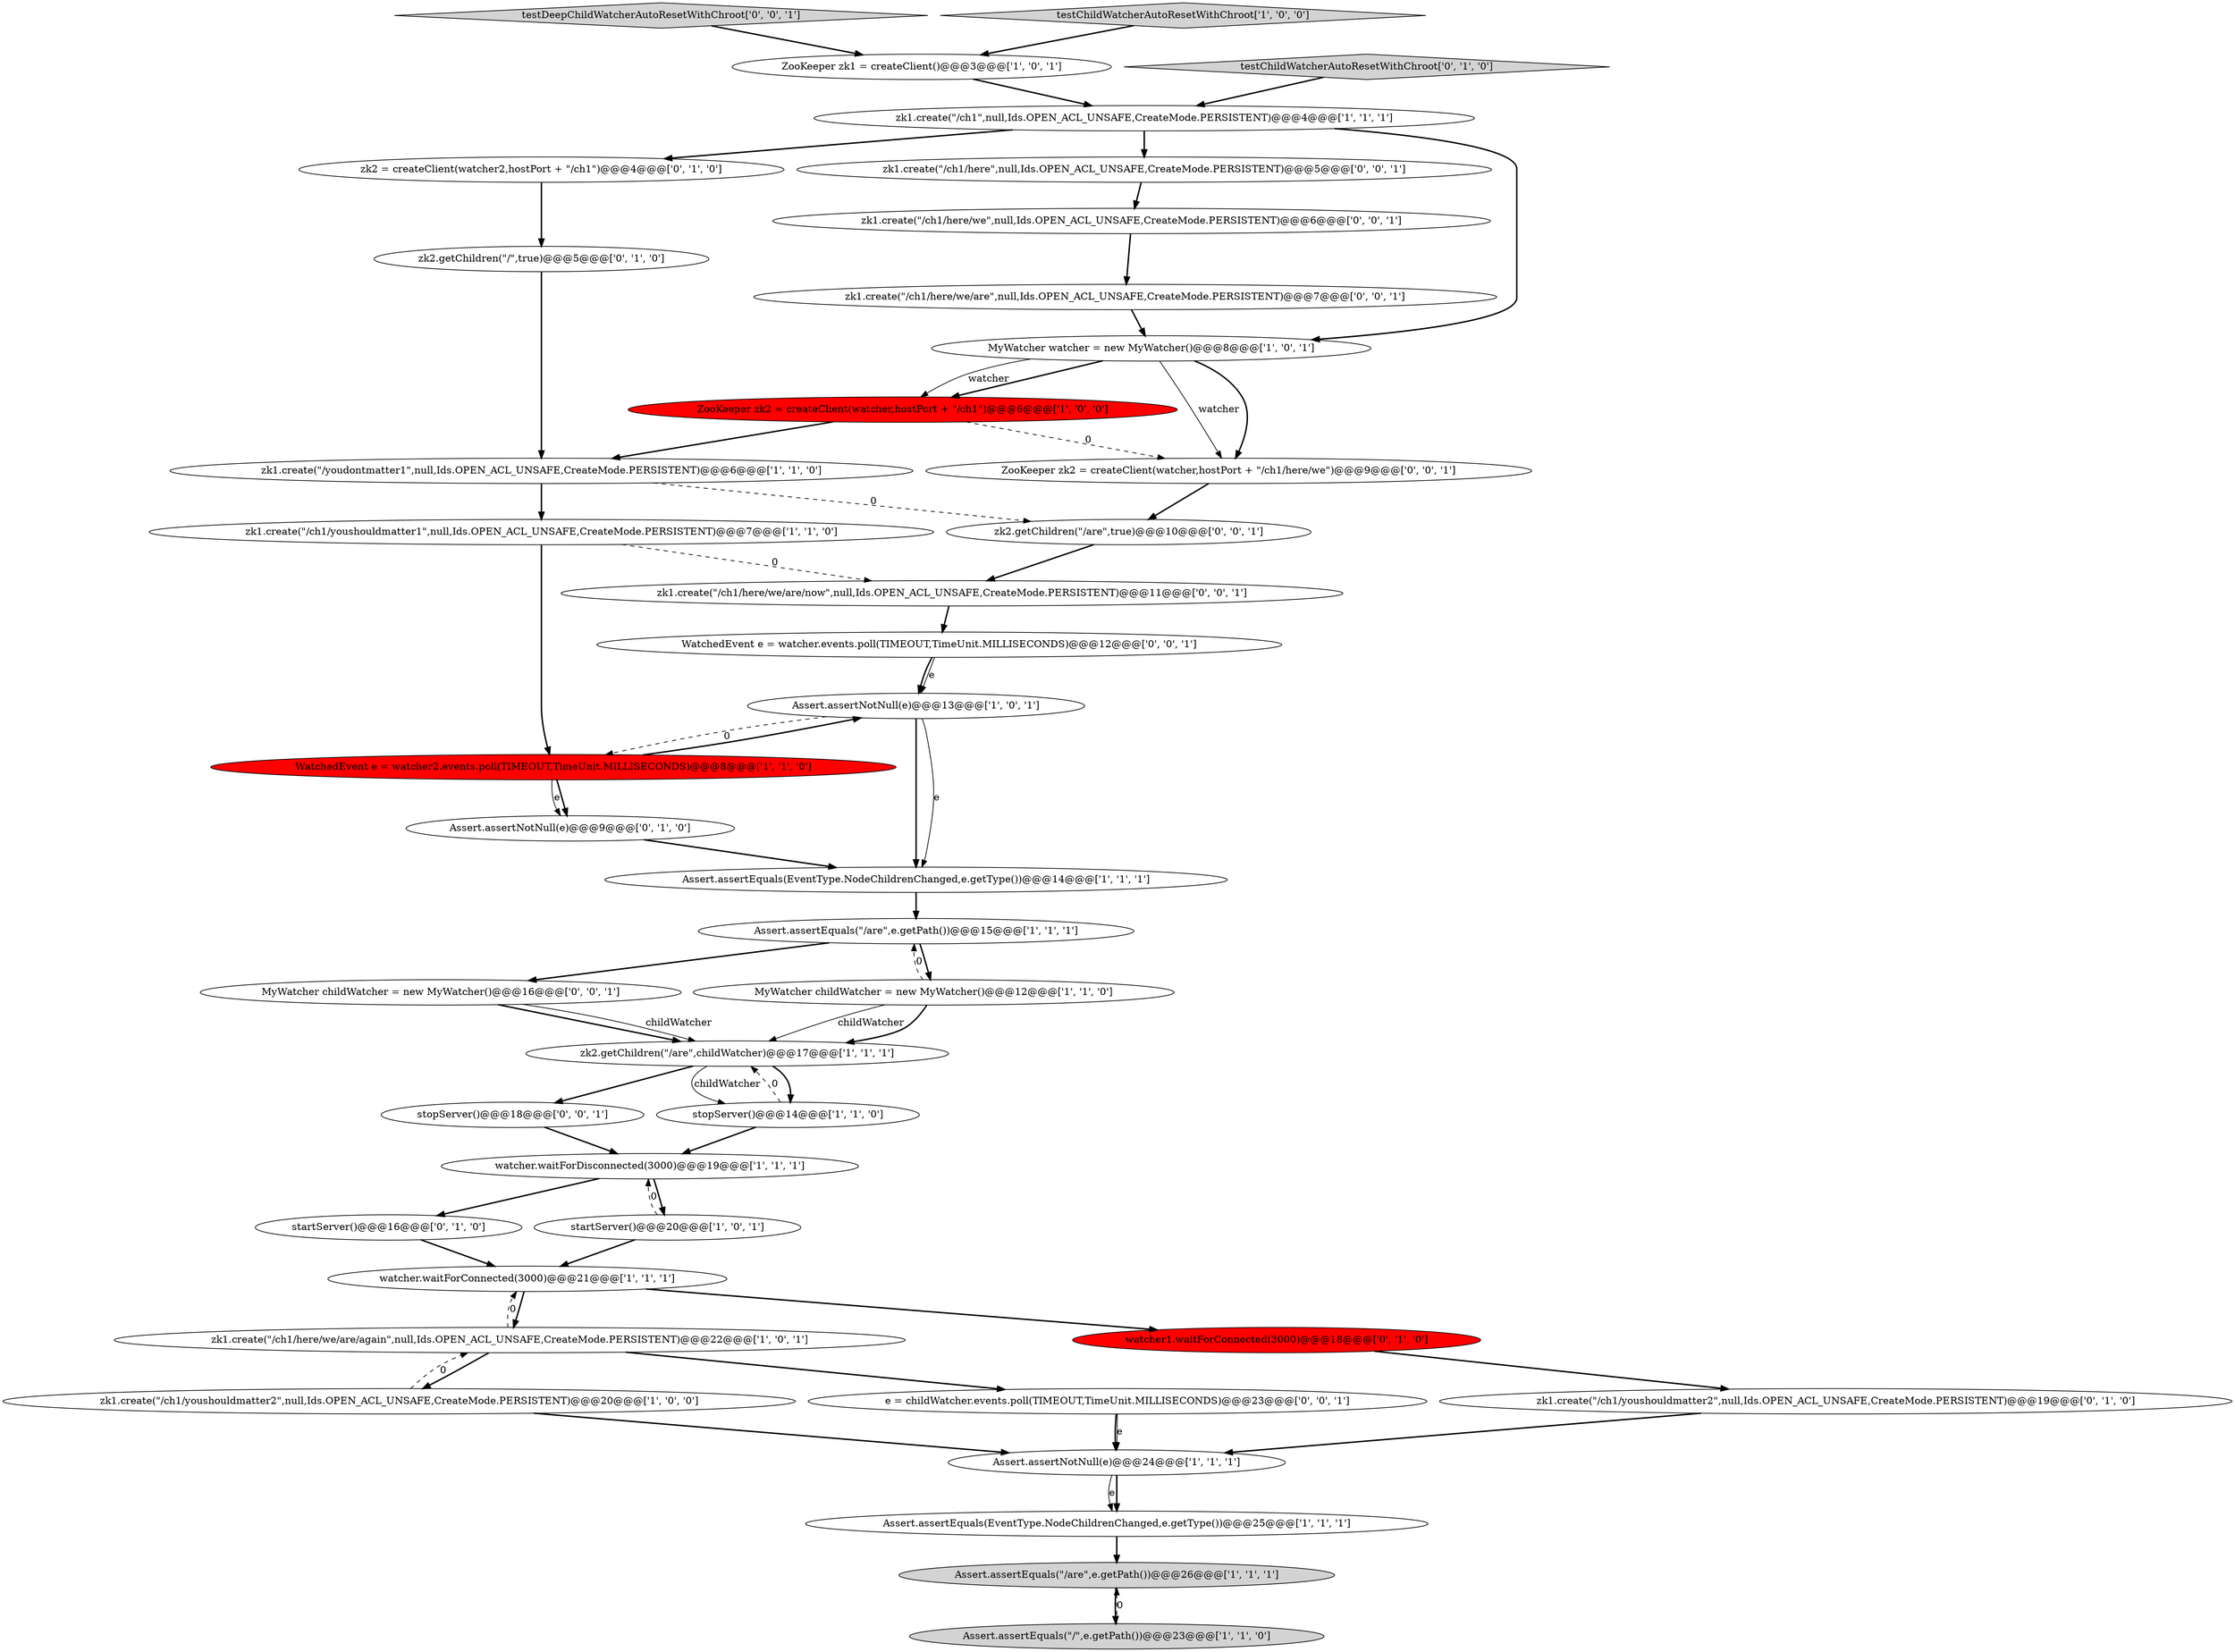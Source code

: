 digraph {
32 [style = filled, label = "WatchedEvent e = watcher.events.poll(TIMEOUT,TimeUnit.MILLISECONDS)@@@12@@@['0', '0', '1']", fillcolor = white, shape = ellipse image = "AAA0AAABBB3BBB"];
6 [style = filled, label = "zk1.create(\"/ch1/youshouldmatter1\",null,Ids.OPEN_ACL_UNSAFE,CreateMode.PERSISTENT)@@@7@@@['1', '1', '0']", fillcolor = white, shape = ellipse image = "AAA0AAABBB1BBB"];
0 [style = filled, label = "zk2.getChildren(\"/are\",childWatcher)@@@17@@@['1', '1', '1']", fillcolor = white, shape = ellipse image = "AAA0AAABBB1BBB"];
26 [style = filled, label = "startServer()@@@16@@@['0', '1', '0']", fillcolor = white, shape = ellipse image = "AAA0AAABBB2BBB"];
12 [style = filled, label = "Assert.assertNotNull(e)@@@13@@@['1', '0', '1']", fillcolor = white, shape = ellipse image = "AAA0AAABBB1BBB"];
4 [style = filled, label = "zk1.create(\"/ch1\",null,Ids.OPEN_ACL_UNSAFE,CreateMode.PERSISTENT)@@@4@@@['1', '1', '1']", fillcolor = white, shape = ellipse image = "AAA0AAABBB1BBB"];
33 [style = filled, label = "stopServer()@@@18@@@['0', '0', '1']", fillcolor = white, shape = ellipse image = "AAA0AAABBB3BBB"];
1 [style = filled, label = "Assert.assertEquals(\"/are\",e.getPath())@@@26@@@['1', '1', '1']", fillcolor = lightgray, shape = ellipse image = "AAA0AAABBB1BBB"];
3 [style = filled, label = "zk1.create(\"/ch1/youshouldmatter2\",null,Ids.OPEN_ACL_UNSAFE,CreateMode.PERSISTENT)@@@20@@@['1', '0', '0']", fillcolor = white, shape = ellipse image = "AAA0AAABBB1BBB"];
24 [style = filled, label = "zk2.getChildren(\"/\",true)@@@5@@@['0', '1', '0']", fillcolor = white, shape = ellipse image = "AAA0AAABBB2BBB"];
8 [style = filled, label = "ZooKeeper zk1 = createClient()@@@3@@@['1', '0', '1']", fillcolor = white, shape = ellipse image = "AAA0AAABBB1BBB"];
25 [style = filled, label = "watcher1.waitForConnected(3000)@@@18@@@['0', '1', '0']", fillcolor = red, shape = ellipse image = "AAA1AAABBB2BBB"];
31 [style = filled, label = "testDeepChildWatcherAutoResetWithChroot['0', '0', '1']", fillcolor = lightgray, shape = diamond image = "AAA0AAABBB3BBB"];
17 [style = filled, label = "zk1.create(\"/ch1/here/we/are/again\",null,Ids.OPEN_ACL_UNSAFE,CreateMode.PERSISTENT)@@@22@@@['1', '0', '1']", fillcolor = white, shape = ellipse image = "AAA0AAABBB1BBB"];
34 [style = filled, label = "e = childWatcher.events.poll(TIMEOUT,TimeUnit.MILLISECONDS)@@@23@@@['0', '0', '1']", fillcolor = white, shape = ellipse image = "AAA0AAABBB3BBB"];
9 [style = filled, label = "WatchedEvent e = watcher2.events.poll(TIMEOUT,TimeUnit.MILLISECONDS)@@@8@@@['1', '1', '0']", fillcolor = red, shape = ellipse image = "AAA1AAABBB1BBB"];
39 [style = filled, label = "zk1.create(\"/ch1/here/we/are/now\",null,Ids.OPEN_ACL_UNSAFE,CreateMode.PERSISTENT)@@@11@@@['0', '0', '1']", fillcolor = white, shape = ellipse image = "AAA0AAABBB3BBB"];
10 [style = filled, label = "Assert.assertNotNull(e)@@@24@@@['1', '1', '1']", fillcolor = white, shape = ellipse image = "AAA0AAABBB1BBB"];
5 [style = filled, label = "Assert.assertEquals(\"/\",e.getPath())@@@23@@@['1', '1', '0']", fillcolor = lightgray, shape = ellipse image = "AAA0AAABBB1BBB"];
23 [style = filled, label = "zk1.create(\"/ch1/youshouldmatter2\",null,Ids.OPEN_ACL_UNSAFE,CreateMode.PERSISTENT)@@@19@@@['0', '1', '0']", fillcolor = white, shape = ellipse image = "AAA0AAABBB2BBB"];
29 [style = filled, label = "testChildWatcherAutoResetWithChroot['0', '1', '0']", fillcolor = lightgray, shape = diamond image = "AAA0AAABBB2BBB"];
16 [style = filled, label = "startServer()@@@20@@@['1', '0', '1']", fillcolor = white, shape = ellipse image = "AAA0AAABBB1BBB"];
27 [style = filled, label = "zk2 = createClient(watcher2,hostPort + \"/ch1\")@@@4@@@['0', '1', '0']", fillcolor = white, shape = ellipse image = "AAA0AAABBB2BBB"];
35 [style = filled, label = "MyWatcher childWatcher = new MyWatcher()@@@16@@@['0', '0', '1']", fillcolor = white, shape = ellipse image = "AAA0AAABBB3BBB"];
11 [style = filled, label = "Assert.assertEquals(EventType.NodeChildrenChanged,e.getType())@@@25@@@['1', '1', '1']", fillcolor = white, shape = ellipse image = "AAA0AAABBB1BBB"];
37 [style = filled, label = "ZooKeeper zk2 = createClient(watcher,hostPort + \"/ch1/here/we\")@@@9@@@['0', '0', '1']", fillcolor = white, shape = ellipse image = "AAA0AAABBB3BBB"];
15 [style = filled, label = "watcher.waitForDisconnected(3000)@@@19@@@['1', '1', '1']", fillcolor = white, shape = ellipse image = "AAA0AAABBB1BBB"];
7 [style = filled, label = "ZooKeeper zk2 = createClient(watcher,hostPort + \"/ch1\")@@@6@@@['1', '0', '0']", fillcolor = red, shape = ellipse image = "AAA1AAABBB1BBB"];
38 [style = filled, label = "zk2.getChildren(\"/are\",true)@@@10@@@['0', '0', '1']", fillcolor = white, shape = ellipse image = "AAA0AAABBB3BBB"];
2 [style = filled, label = "watcher.waitForConnected(3000)@@@21@@@['1', '1', '1']", fillcolor = white, shape = ellipse image = "AAA0AAABBB1BBB"];
18 [style = filled, label = "testChildWatcherAutoResetWithChroot['1', '0', '0']", fillcolor = lightgray, shape = diamond image = "AAA0AAABBB1BBB"];
40 [style = filled, label = "zk1.create(\"/ch1/here/we/are\",null,Ids.OPEN_ACL_UNSAFE,CreateMode.PERSISTENT)@@@7@@@['0', '0', '1']", fillcolor = white, shape = ellipse image = "AAA0AAABBB3BBB"];
36 [style = filled, label = "zk1.create(\"/ch1/here\",null,Ids.OPEN_ACL_UNSAFE,CreateMode.PERSISTENT)@@@5@@@['0', '0', '1']", fillcolor = white, shape = ellipse image = "AAA0AAABBB3BBB"];
13 [style = filled, label = "zk1.create(\"/youdontmatter1\",null,Ids.OPEN_ACL_UNSAFE,CreateMode.PERSISTENT)@@@6@@@['1', '1', '0']", fillcolor = white, shape = ellipse image = "AAA0AAABBB1BBB"];
19 [style = filled, label = "stopServer()@@@14@@@['1', '1', '0']", fillcolor = white, shape = ellipse image = "AAA0AAABBB1BBB"];
30 [style = filled, label = "zk1.create(\"/ch1/here/we\",null,Ids.OPEN_ACL_UNSAFE,CreateMode.PERSISTENT)@@@6@@@['0', '0', '1']", fillcolor = white, shape = ellipse image = "AAA0AAABBB3BBB"];
22 [style = filled, label = "MyWatcher childWatcher = new MyWatcher()@@@12@@@['1', '1', '0']", fillcolor = white, shape = ellipse image = "AAA0AAABBB1BBB"];
21 [style = filled, label = "Assert.assertEquals(\"/are\",e.getPath())@@@15@@@['1', '1', '1']", fillcolor = white, shape = ellipse image = "AAA0AAABBB1BBB"];
14 [style = filled, label = "Assert.assertEquals(EventType.NodeChildrenChanged,e.getType())@@@14@@@['1', '1', '1']", fillcolor = white, shape = ellipse image = "AAA0AAABBB1BBB"];
20 [style = filled, label = "MyWatcher watcher = new MyWatcher()@@@8@@@['1', '0', '1']", fillcolor = white, shape = ellipse image = "AAA0AAABBB1BBB"];
28 [style = filled, label = "Assert.assertNotNull(e)@@@9@@@['0', '1', '0']", fillcolor = white, shape = ellipse image = "AAA0AAABBB2BBB"];
7->13 [style = bold, label=""];
2->17 [style = bold, label=""];
1->5 [style = bold, label=""];
16->15 [style = dashed, label="0"];
5->1 [style = dashed, label="0"];
32->12 [style = solid, label="e"];
29->4 [style = bold, label=""];
3->17 [style = dashed, label="0"];
10->11 [style = solid, label="e"];
33->15 [style = bold, label=""];
11->1 [style = bold, label=""];
0->19 [style = bold, label=""];
25->23 [style = bold, label=""];
32->12 [style = bold, label=""];
12->9 [style = dashed, label="0"];
9->28 [style = solid, label="e"];
34->10 [style = solid, label="e"];
19->0 [style = dashed, label="0"];
22->0 [style = solid, label="childWatcher"];
13->38 [style = dashed, label="0"];
40->20 [style = bold, label=""];
16->2 [style = bold, label=""];
15->16 [style = bold, label=""];
34->10 [style = bold, label=""];
38->39 [style = bold, label=""];
20->37 [style = solid, label="watcher"];
28->14 [style = bold, label=""];
15->26 [style = bold, label=""];
9->28 [style = bold, label=""];
3->10 [style = bold, label=""];
26->2 [style = bold, label=""];
36->30 [style = bold, label=""];
35->0 [style = bold, label=""];
17->34 [style = bold, label=""];
6->39 [style = dashed, label="0"];
22->0 [style = bold, label=""];
0->33 [style = bold, label=""];
0->19 [style = solid, label="childWatcher"];
21->22 [style = bold, label=""];
37->38 [style = bold, label=""];
39->32 [style = bold, label=""];
4->27 [style = bold, label=""];
12->14 [style = bold, label=""];
4->20 [style = bold, label=""];
20->37 [style = bold, label=""];
17->3 [style = bold, label=""];
23->10 [style = bold, label=""];
22->21 [style = dashed, label="0"];
30->40 [style = bold, label=""];
7->37 [style = dashed, label="0"];
27->24 [style = bold, label=""];
4->36 [style = bold, label=""];
18->8 [style = bold, label=""];
9->12 [style = bold, label=""];
8->4 [style = bold, label=""];
13->6 [style = bold, label=""];
20->7 [style = bold, label=""];
6->9 [style = bold, label=""];
19->15 [style = bold, label=""];
21->35 [style = bold, label=""];
2->25 [style = bold, label=""];
31->8 [style = bold, label=""];
20->7 [style = solid, label="watcher"];
14->21 [style = bold, label=""];
12->14 [style = solid, label="e"];
35->0 [style = solid, label="childWatcher"];
24->13 [style = bold, label=""];
10->11 [style = bold, label=""];
17->2 [style = dashed, label="0"];
}

